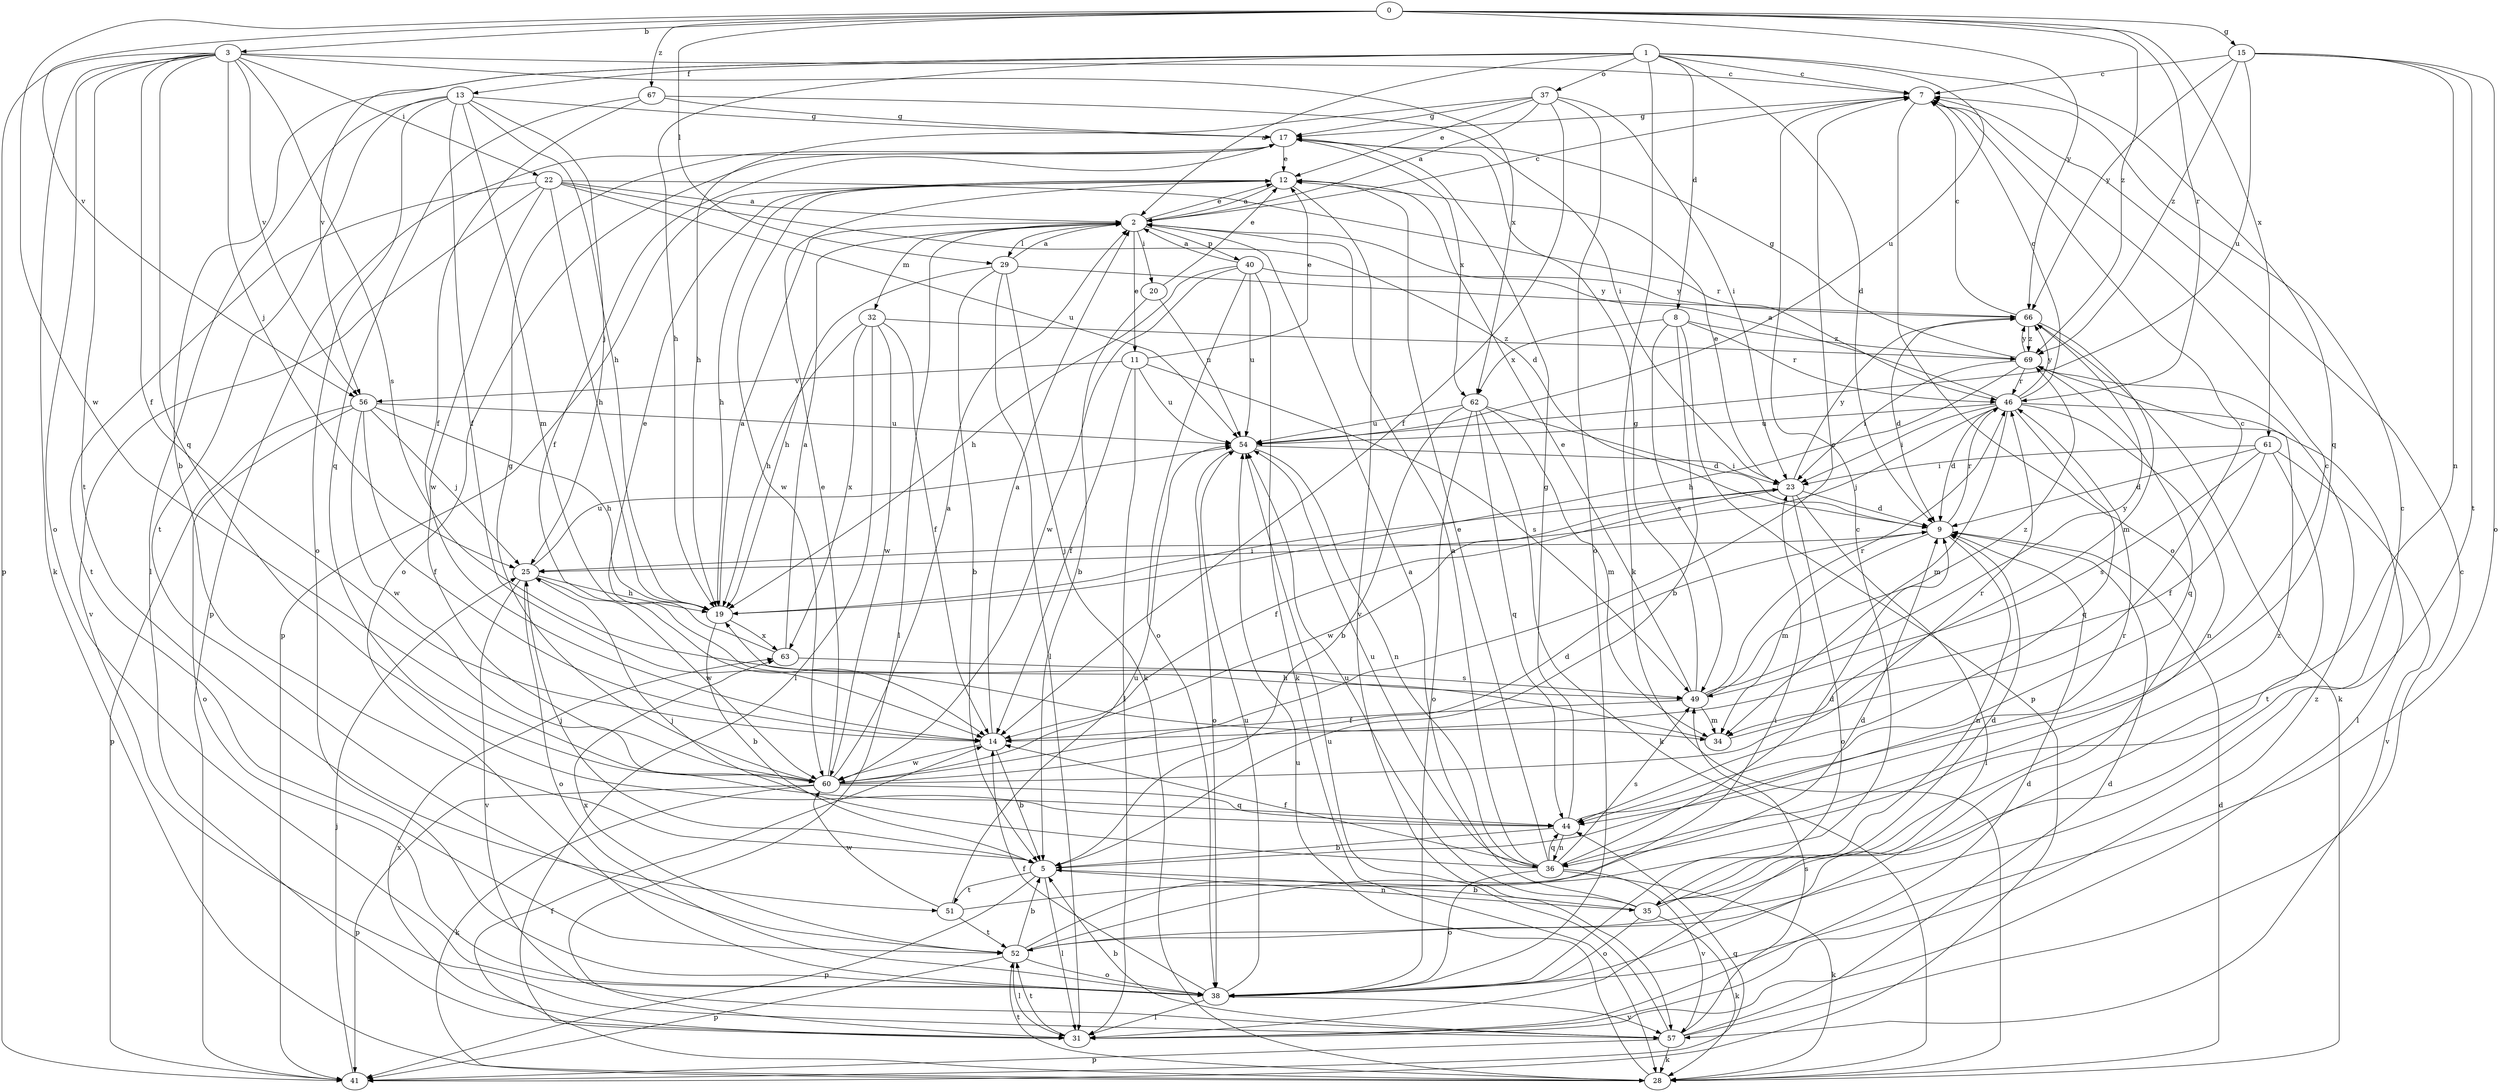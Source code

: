 strict digraph  {
0;
1;
2;
3;
5;
7;
8;
9;
11;
12;
13;
14;
15;
17;
19;
20;
22;
23;
25;
28;
29;
31;
32;
34;
35;
36;
37;
38;
40;
41;
44;
46;
49;
51;
52;
54;
56;
57;
60;
61;
62;
63;
66;
67;
69;
0 -> 3  [label=b];
0 -> 15  [label=g];
0 -> 29  [label=l];
0 -> 46  [label=r];
0 -> 56  [label=v];
0 -> 60  [label=w];
0 -> 61  [label=x];
0 -> 66  [label=y];
0 -> 67  [label=z];
0 -> 69  [label=z];
1 -> 2  [label=a];
1 -> 5  [label=b];
1 -> 7  [label=c];
1 -> 8  [label=d];
1 -> 9  [label=d];
1 -> 13  [label=f];
1 -> 19  [label=h];
1 -> 28  [label=k];
1 -> 37  [label=o];
1 -> 44  [label=q];
1 -> 54  [label=u];
1 -> 56  [label=v];
2 -> 7  [label=c];
2 -> 11  [label=e];
2 -> 12  [label=e];
2 -> 20  [label=i];
2 -> 29  [label=l];
2 -> 31  [label=l];
2 -> 32  [label=m];
2 -> 40  [label=p];
3 -> 7  [label=c];
3 -> 14  [label=f];
3 -> 22  [label=i];
3 -> 25  [label=j];
3 -> 28  [label=k];
3 -> 38  [label=o];
3 -> 41  [label=p];
3 -> 44  [label=q];
3 -> 49  [label=s];
3 -> 51  [label=t];
3 -> 56  [label=v];
3 -> 62  [label=x];
5 -> 25  [label=j];
5 -> 31  [label=l];
5 -> 35  [label=n];
5 -> 41  [label=p];
5 -> 46  [label=r];
5 -> 51  [label=t];
7 -> 17  [label=g];
7 -> 38  [label=o];
8 -> 5  [label=b];
8 -> 41  [label=p];
8 -> 46  [label=r];
8 -> 49  [label=s];
8 -> 62  [label=x];
8 -> 69  [label=z];
9 -> 25  [label=j];
9 -> 34  [label=m];
9 -> 35  [label=n];
9 -> 46  [label=r];
11 -> 12  [label=e];
11 -> 14  [label=f];
11 -> 31  [label=l];
11 -> 49  [label=s];
11 -> 54  [label=u];
11 -> 56  [label=v];
12 -> 2  [label=a];
12 -> 19  [label=h];
12 -> 41  [label=p];
12 -> 57  [label=v];
12 -> 60  [label=w];
13 -> 14  [label=f];
13 -> 17  [label=g];
13 -> 19  [label=h];
13 -> 25  [label=j];
13 -> 31  [label=l];
13 -> 34  [label=m];
13 -> 38  [label=o];
13 -> 52  [label=t];
14 -> 2  [label=a];
14 -> 5  [label=b];
14 -> 60  [label=w];
15 -> 7  [label=c];
15 -> 36  [label=n];
15 -> 38  [label=o];
15 -> 52  [label=t];
15 -> 54  [label=u];
15 -> 66  [label=y];
15 -> 69  [label=z];
17 -> 12  [label=e];
17 -> 14  [label=f];
17 -> 38  [label=o];
17 -> 41  [label=p];
17 -> 62  [label=x];
19 -> 2  [label=a];
19 -> 5  [label=b];
19 -> 23  [label=i];
19 -> 63  [label=x];
20 -> 5  [label=b];
20 -> 12  [label=e];
20 -> 54  [label=u];
22 -> 2  [label=a];
22 -> 9  [label=d];
22 -> 19  [label=h];
22 -> 46  [label=r];
22 -> 52  [label=t];
22 -> 54  [label=u];
22 -> 57  [label=v];
22 -> 60  [label=w];
23 -> 9  [label=d];
23 -> 12  [label=e];
23 -> 14  [label=f];
23 -> 31  [label=l];
23 -> 38  [label=o];
23 -> 60  [label=w];
23 -> 66  [label=y];
25 -> 19  [label=h];
25 -> 38  [label=o];
25 -> 54  [label=u];
25 -> 57  [label=v];
25 -> 60  [label=w];
28 -> 9  [label=d];
28 -> 14  [label=f];
28 -> 52  [label=t];
28 -> 54  [label=u];
29 -> 2  [label=a];
29 -> 5  [label=b];
29 -> 19  [label=h];
29 -> 28  [label=k];
29 -> 31  [label=l];
29 -> 66  [label=y];
31 -> 9  [label=d];
31 -> 52  [label=t];
31 -> 63  [label=x];
31 -> 69  [label=z];
32 -> 14  [label=f];
32 -> 19  [label=h];
32 -> 31  [label=l];
32 -> 60  [label=w];
32 -> 63  [label=x];
32 -> 69  [label=z];
34 -> 7  [label=c];
34 -> 19  [label=h];
35 -> 2  [label=a];
35 -> 5  [label=b];
35 -> 7  [label=c];
35 -> 9  [label=d];
35 -> 28  [label=k];
35 -> 38  [label=o];
35 -> 54  [label=u];
35 -> 69  [label=z];
36 -> 2  [label=a];
36 -> 9  [label=d];
36 -> 12  [label=e];
36 -> 14  [label=f];
36 -> 25  [label=j];
36 -> 28  [label=k];
36 -> 38  [label=o];
36 -> 44  [label=q];
36 -> 49  [label=s];
36 -> 54  [label=u];
36 -> 57  [label=v];
37 -> 2  [label=a];
37 -> 12  [label=e];
37 -> 14  [label=f];
37 -> 17  [label=g];
37 -> 19  [label=h];
37 -> 23  [label=i];
37 -> 38  [label=o];
38 -> 14  [label=f];
38 -> 31  [label=l];
38 -> 54  [label=u];
38 -> 57  [label=v];
40 -> 2  [label=a];
40 -> 19  [label=h];
40 -> 28  [label=k];
40 -> 38  [label=o];
40 -> 54  [label=u];
40 -> 60  [label=w];
40 -> 66  [label=y];
41 -> 25  [label=j];
41 -> 44  [label=q];
44 -> 5  [label=b];
44 -> 7  [label=c];
44 -> 17  [label=g];
44 -> 36  [label=n];
46 -> 2  [label=a];
46 -> 7  [label=c];
46 -> 9  [label=d];
46 -> 23  [label=i];
46 -> 25  [label=j];
46 -> 31  [label=l];
46 -> 34  [label=m];
46 -> 36  [label=n];
46 -> 44  [label=q];
46 -> 54  [label=u];
46 -> 66  [label=y];
49 -> 12  [label=e];
49 -> 14  [label=f];
49 -> 17  [label=g];
49 -> 34  [label=m];
49 -> 46  [label=r];
49 -> 66  [label=y];
49 -> 69  [label=z];
51 -> 9  [label=d];
51 -> 52  [label=t];
51 -> 54  [label=u];
51 -> 60  [label=w];
52 -> 5  [label=b];
52 -> 7  [label=c];
52 -> 23  [label=i];
52 -> 31  [label=l];
52 -> 38  [label=o];
52 -> 41  [label=p];
52 -> 63  [label=x];
54 -> 23  [label=i];
54 -> 36  [label=n];
54 -> 38  [label=o];
56 -> 14  [label=f];
56 -> 19  [label=h];
56 -> 25  [label=j];
56 -> 38  [label=o];
56 -> 41  [label=p];
56 -> 54  [label=u];
56 -> 60  [label=w];
57 -> 5  [label=b];
57 -> 7  [label=c];
57 -> 9  [label=d];
57 -> 28  [label=k];
57 -> 41  [label=p];
57 -> 49  [label=s];
57 -> 54  [label=u];
60 -> 2  [label=a];
60 -> 7  [label=c];
60 -> 9  [label=d];
60 -> 12  [label=e];
60 -> 17  [label=g];
60 -> 28  [label=k];
60 -> 41  [label=p];
60 -> 44  [label=q];
60 -> 46  [label=r];
61 -> 9  [label=d];
61 -> 14  [label=f];
61 -> 23  [label=i];
61 -> 49  [label=s];
61 -> 52  [label=t];
61 -> 57  [label=v];
62 -> 5  [label=b];
62 -> 9  [label=d];
62 -> 28  [label=k];
62 -> 34  [label=m];
62 -> 38  [label=o];
62 -> 44  [label=q];
62 -> 54  [label=u];
63 -> 2  [label=a];
63 -> 12  [label=e];
63 -> 49  [label=s];
66 -> 7  [label=c];
66 -> 9  [label=d];
66 -> 28  [label=k];
66 -> 34  [label=m];
66 -> 69  [label=z];
67 -> 14  [label=f];
67 -> 17  [label=g];
67 -> 23  [label=i];
67 -> 44  [label=q];
69 -> 17  [label=g];
69 -> 19  [label=h];
69 -> 23  [label=i];
69 -> 44  [label=q];
69 -> 46  [label=r];
69 -> 66  [label=y];
}
